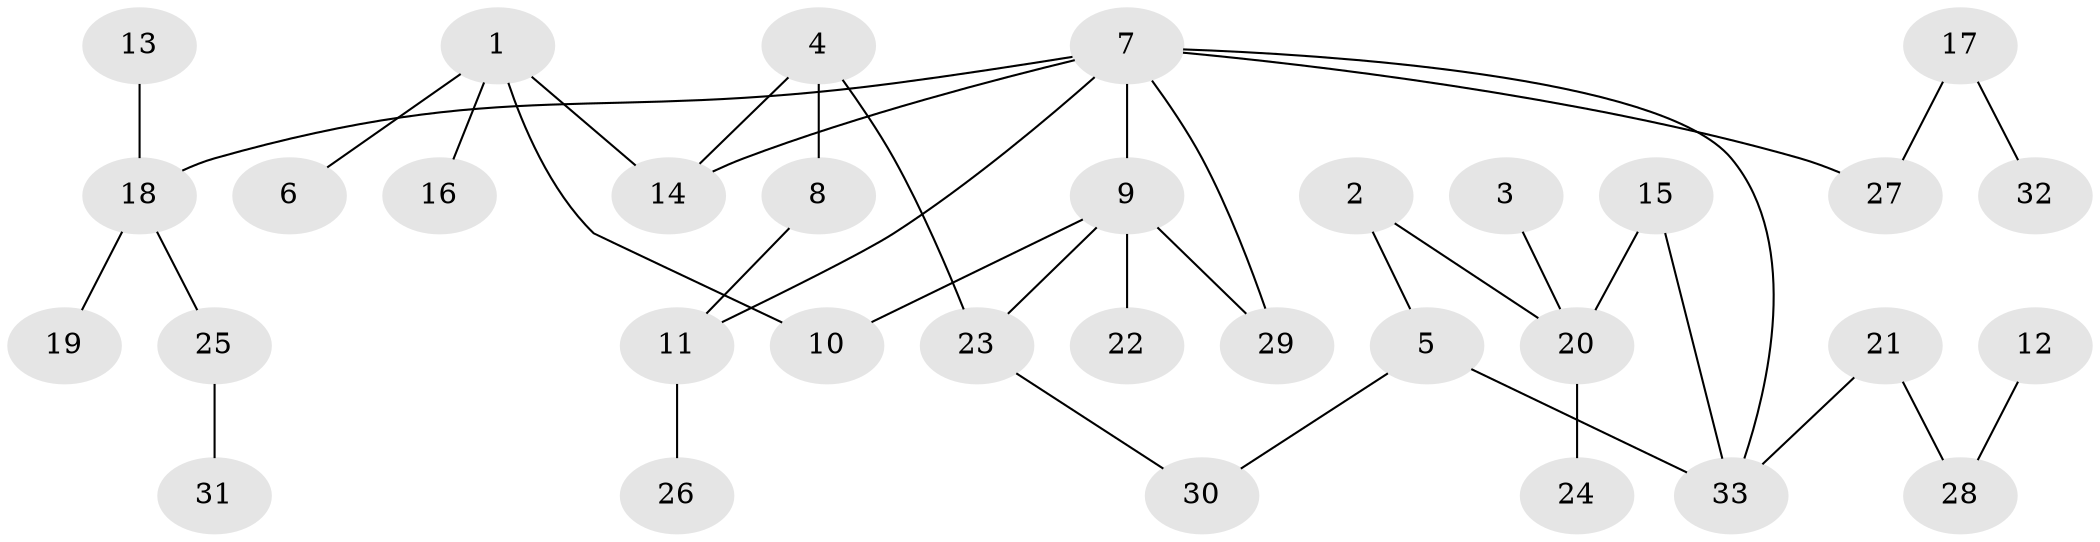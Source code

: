 // original degree distribution, {4: 0.046153846153846156, 7: 0.03076923076923077, 5: 0.07692307692307693, 3: 0.15384615384615385, 1: 0.47692307692307695, 2: 0.2153846153846154}
// Generated by graph-tools (version 1.1) at 2025/01/03/09/25 03:01:07]
// undirected, 33 vertices, 38 edges
graph export_dot {
graph [start="1"]
  node [color=gray90,style=filled];
  1;
  2;
  3;
  4;
  5;
  6;
  7;
  8;
  9;
  10;
  11;
  12;
  13;
  14;
  15;
  16;
  17;
  18;
  19;
  20;
  21;
  22;
  23;
  24;
  25;
  26;
  27;
  28;
  29;
  30;
  31;
  32;
  33;
  1 -- 6 [weight=1.0];
  1 -- 10 [weight=1.0];
  1 -- 14 [weight=1.0];
  1 -- 16 [weight=1.0];
  2 -- 5 [weight=1.0];
  2 -- 20 [weight=1.0];
  3 -- 20 [weight=1.0];
  4 -- 8 [weight=1.0];
  4 -- 14 [weight=1.0];
  4 -- 23 [weight=1.0];
  5 -- 30 [weight=1.0];
  5 -- 33 [weight=1.0];
  7 -- 9 [weight=1.0];
  7 -- 11 [weight=1.0];
  7 -- 14 [weight=1.0];
  7 -- 18 [weight=1.0];
  7 -- 27 [weight=1.0];
  7 -- 29 [weight=1.0];
  7 -- 33 [weight=1.0];
  8 -- 11 [weight=1.0];
  9 -- 10 [weight=1.0];
  9 -- 22 [weight=1.0];
  9 -- 23 [weight=1.0];
  9 -- 29 [weight=1.0];
  11 -- 26 [weight=1.0];
  12 -- 28 [weight=1.0];
  13 -- 18 [weight=1.0];
  15 -- 20 [weight=1.0];
  15 -- 33 [weight=1.0];
  17 -- 27 [weight=1.0];
  17 -- 32 [weight=1.0];
  18 -- 19 [weight=1.0];
  18 -- 25 [weight=1.0];
  20 -- 24 [weight=1.0];
  21 -- 28 [weight=1.0];
  21 -- 33 [weight=1.0];
  23 -- 30 [weight=1.0];
  25 -- 31 [weight=1.0];
}
